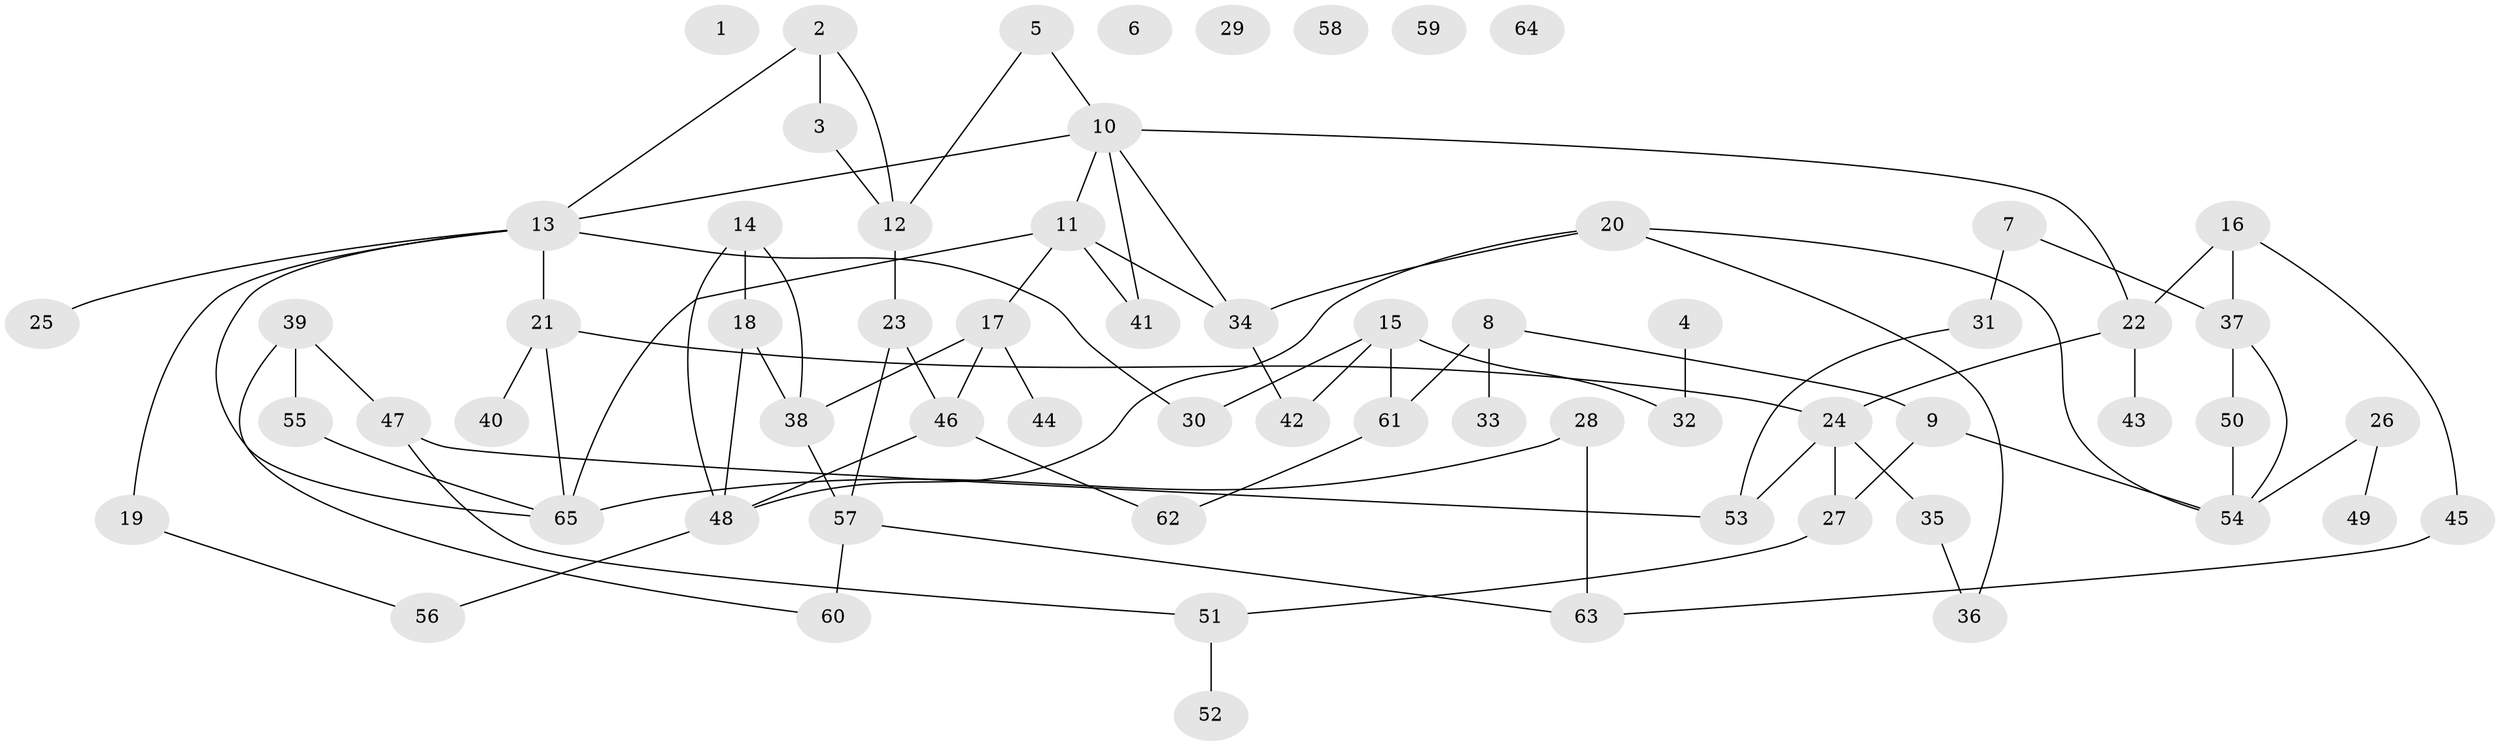 // coarse degree distribution, {0: 0.14285714285714285, 2: 0.19047619047619047, 3: 0.16666666666666666, 1: 0.14285714285714285, 4: 0.19047619047619047, 7: 0.023809523809523808, 6: 0.047619047619047616, 5: 0.09523809523809523}
// Generated by graph-tools (version 1.1) at 2025/23/03/03/25 07:23:26]
// undirected, 65 vertices, 85 edges
graph export_dot {
graph [start="1"]
  node [color=gray90,style=filled];
  1;
  2;
  3;
  4;
  5;
  6;
  7;
  8;
  9;
  10;
  11;
  12;
  13;
  14;
  15;
  16;
  17;
  18;
  19;
  20;
  21;
  22;
  23;
  24;
  25;
  26;
  27;
  28;
  29;
  30;
  31;
  32;
  33;
  34;
  35;
  36;
  37;
  38;
  39;
  40;
  41;
  42;
  43;
  44;
  45;
  46;
  47;
  48;
  49;
  50;
  51;
  52;
  53;
  54;
  55;
  56;
  57;
  58;
  59;
  60;
  61;
  62;
  63;
  64;
  65;
  2 -- 3;
  2 -- 12;
  2 -- 13;
  3 -- 12;
  4 -- 32;
  5 -- 10;
  5 -- 12;
  7 -- 31;
  7 -- 37;
  8 -- 9;
  8 -- 33;
  8 -- 61;
  9 -- 27;
  9 -- 54;
  10 -- 11;
  10 -- 13;
  10 -- 22;
  10 -- 34;
  10 -- 41;
  11 -- 17;
  11 -- 34;
  11 -- 41;
  11 -- 65;
  12 -- 23;
  13 -- 19;
  13 -- 21;
  13 -- 25;
  13 -- 30;
  13 -- 65;
  14 -- 18;
  14 -- 38;
  14 -- 48;
  15 -- 30;
  15 -- 32;
  15 -- 42;
  15 -- 61;
  16 -- 22;
  16 -- 37;
  16 -- 45;
  17 -- 38;
  17 -- 44;
  17 -- 46;
  18 -- 38;
  18 -- 48;
  19 -- 56;
  20 -- 34;
  20 -- 36;
  20 -- 48;
  20 -- 54;
  21 -- 24;
  21 -- 40;
  21 -- 65;
  22 -- 24;
  22 -- 43;
  23 -- 46;
  23 -- 57;
  24 -- 27;
  24 -- 35;
  24 -- 53;
  26 -- 49;
  26 -- 54;
  27 -- 51;
  28 -- 63;
  28 -- 65;
  31 -- 53;
  34 -- 42;
  35 -- 36;
  37 -- 50;
  37 -- 54;
  38 -- 57;
  39 -- 47;
  39 -- 55;
  39 -- 60;
  45 -- 63;
  46 -- 48;
  46 -- 62;
  47 -- 51;
  47 -- 53;
  48 -- 56;
  50 -- 54;
  51 -- 52;
  55 -- 65;
  57 -- 60;
  57 -- 63;
  61 -- 62;
}
